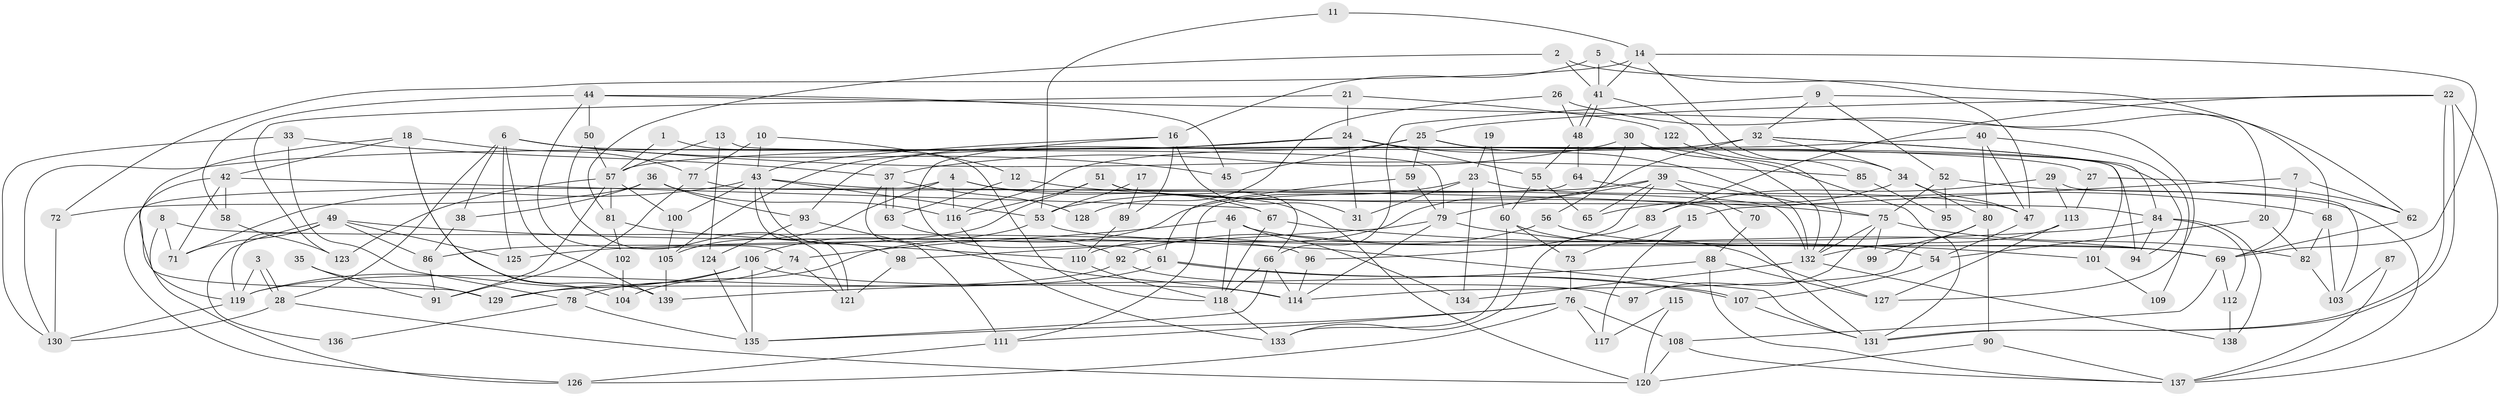 // coarse degree distribution, {2: 0.1134020618556701, 3: 0.24742268041237114, 6: 0.13402061855670103, 8: 0.07216494845360824, 9: 0.041237113402061855, 5: 0.14432989690721648, 4: 0.16494845360824742, 7: 0.061855670103092786, 10: 0.020618556701030927}
// Generated by graph-tools (version 1.1) at 2025/24/03/03/25 07:24:04]
// undirected, 139 vertices, 278 edges
graph export_dot {
graph [start="1"]
  node [color=gray90,style=filled];
  1;
  2;
  3;
  4;
  5;
  6;
  7;
  8;
  9;
  10;
  11;
  12;
  13;
  14;
  15;
  16;
  17;
  18;
  19;
  20;
  21;
  22;
  23;
  24;
  25;
  26;
  27;
  28;
  29;
  30;
  31;
  32;
  33;
  34;
  35;
  36;
  37;
  38;
  39;
  40;
  41;
  42;
  43;
  44;
  45;
  46;
  47;
  48;
  49;
  50;
  51;
  52;
  53;
  54;
  55;
  56;
  57;
  58;
  59;
  60;
  61;
  62;
  63;
  64;
  65;
  66;
  67;
  68;
  69;
  70;
  71;
  72;
  73;
  74;
  75;
  76;
  77;
  78;
  79;
  80;
  81;
  82;
  83;
  84;
  85;
  86;
  87;
  88;
  89;
  90;
  91;
  92;
  93;
  94;
  95;
  96;
  97;
  98;
  99;
  100;
  101;
  102;
  103;
  104;
  105;
  106;
  107;
  108;
  109;
  110;
  111;
  112;
  113;
  114;
  115;
  116;
  117;
  118;
  119;
  120;
  121;
  122;
  123;
  124;
  125;
  126;
  127;
  128;
  129;
  130;
  131;
  132;
  133;
  134;
  135;
  136;
  137;
  138;
  139;
  1 -- 118;
  1 -- 57;
  2 -- 47;
  2 -- 41;
  2 -- 81;
  3 -- 28;
  3 -- 28;
  3 -- 119;
  4 -- 105;
  4 -- 120;
  4 -- 67;
  4 -- 116;
  4 -- 126;
  5 -- 41;
  5 -- 16;
  5 -- 62;
  6 -- 28;
  6 -- 125;
  6 -- 27;
  6 -- 38;
  6 -- 45;
  6 -- 85;
  6 -- 139;
  7 -- 62;
  7 -- 69;
  7 -- 15;
  8 -- 126;
  8 -- 71;
  8 -- 96;
  9 -- 66;
  9 -- 52;
  9 -- 20;
  9 -- 32;
  10 -- 12;
  10 -- 77;
  10 -- 43;
  11 -- 53;
  11 -- 14;
  12 -- 63;
  12 -- 75;
  13 -- 57;
  13 -- 79;
  13 -- 124;
  14 -- 34;
  14 -- 69;
  14 -- 41;
  14 -- 72;
  15 -- 73;
  15 -- 117;
  16 -- 61;
  16 -- 43;
  16 -- 31;
  16 -- 89;
  17 -- 89;
  17 -- 53;
  18 -- 77;
  18 -- 42;
  18 -- 104;
  18 -- 129;
  18 -- 139;
  19 -- 60;
  19 -- 23;
  20 -- 54;
  20 -- 82;
  21 -- 24;
  21 -- 123;
  21 -- 122;
  22 -- 25;
  22 -- 131;
  22 -- 131;
  22 -- 83;
  22 -- 137;
  23 -- 47;
  23 -- 31;
  23 -- 104;
  23 -- 134;
  24 -- 94;
  24 -- 130;
  24 -- 31;
  24 -- 55;
  24 -- 105;
  24 -- 132;
  25 -- 93;
  25 -- 132;
  25 -- 45;
  25 -- 59;
  25 -- 84;
  26 -- 48;
  26 -- 127;
  26 -- 128;
  27 -- 62;
  27 -- 113;
  28 -- 120;
  28 -- 130;
  29 -- 113;
  29 -- 83;
  29 -- 103;
  30 -- 37;
  30 -- 131;
  30 -- 56;
  32 -- 116;
  32 -- 34;
  32 -- 94;
  32 -- 101;
  32 -- 110;
  33 -- 130;
  33 -- 37;
  33 -- 78;
  34 -- 65;
  34 -- 47;
  34 -- 80;
  35 -- 129;
  35 -- 91;
  36 -- 93;
  36 -- 72;
  36 -- 38;
  36 -- 116;
  37 -- 63;
  37 -- 63;
  37 -- 111;
  37 -- 128;
  38 -- 86;
  39 -- 96;
  39 -- 53;
  39 -- 65;
  39 -- 70;
  39 -- 75;
  39 -- 79;
  40 -- 47;
  40 -- 57;
  40 -- 80;
  40 -- 109;
  41 -- 48;
  41 -- 48;
  41 -- 85;
  42 -- 71;
  42 -- 67;
  42 -- 58;
  42 -- 119;
  43 -- 131;
  43 -- 53;
  43 -- 71;
  43 -- 98;
  43 -- 100;
  43 -- 121;
  44 -- 50;
  44 -- 45;
  44 -- 58;
  44 -- 68;
  44 -- 74;
  46 -- 134;
  46 -- 74;
  46 -- 54;
  46 -- 118;
  47 -- 54;
  48 -- 55;
  48 -- 64;
  49 -- 119;
  49 -- 86;
  49 -- 71;
  49 -- 125;
  49 -- 131;
  49 -- 136;
  50 -- 121;
  50 -- 57;
  51 -- 66;
  51 -- 116;
  51 -- 84;
  51 -- 86;
  52 -- 75;
  52 -- 137;
  52 -- 95;
  53 -- 69;
  53 -- 106;
  54 -- 107;
  55 -- 60;
  55 -- 65;
  56 -- 69;
  56 -- 92;
  57 -- 81;
  57 -- 100;
  57 -- 91;
  57 -- 123;
  58 -- 123;
  59 -- 61;
  59 -- 79;
  60 -- 133;
  60 -- 127;
  60 -- 73;
  61 -- 107;
  61 -- 107;
  61 -- 119;
  62 -- 69;
  63 -- 92;
  64 -- 68;
  64 -- 111;
  66 -- 114;
  66 -- 135;
  66 -- 118;
  67 -- 118;
  67 -- 69;
  68 -- 82;
  68 -- 103;
  69 -- 112;
  69 -- 108;
  70 -- 88;
  72 -- 130;
  73 -- 76;
  74 -- 121;
  74 -- 78;
  75 -- 82;
  75 -- 97;
  75 -- 99;
  75 -- 132;
  76 -- 135;
  76 -- 126;
  76 -- 108;
  76 -- 111;
  76 -- 117;
  77 -- 132;
  77 -- 91;
  78 -- 135;
  78 -- 136;
  79 -- 98;
  79 -- 101;
  79 -- 114;
  80 -- 90;
  80 -- 99;
  80 -- 114;
  81 -- 110;
  81 -- 102;
  82 -- 103;
  83 -- 133;
  84 -- 94;
  84 -- 112;
  84 -- 125;
  84 -- 138;
  85 -- 95;
  86 -- 91;
  87 -- 137;
  87 -- 103;
  88 -- 137;
  88 -- 139;
  88 -- 127;
  89 -- 110;
  90 -- 137;
  90 -- 120;
  92 -- 129;
  92 -- 97;
  93 -- 124;
  93 -- 114;
  96 -- 114;
  98 -- 121;
  100 -- 105;
  101 -- 109;
  102 -- 104;
  105 -- 139;
  106 -- 114;
  106 -- 119;
  106 -- 129;
  106 -- 135;
  107 -- 131;
  108 -- 120;
  108 -- 137;
  110 -- 118;
  111 -- 126;
  112 -- 138;
  113 -- 132;
  113 -- 127;
  115 -- 120;
  115 -- 117;
  116 -- 133;
  118 -- 133;
  119 -- 130;
  122 -- 132;
  124 -- 135;
  132 -- 134;
  132 -- 138;
}
